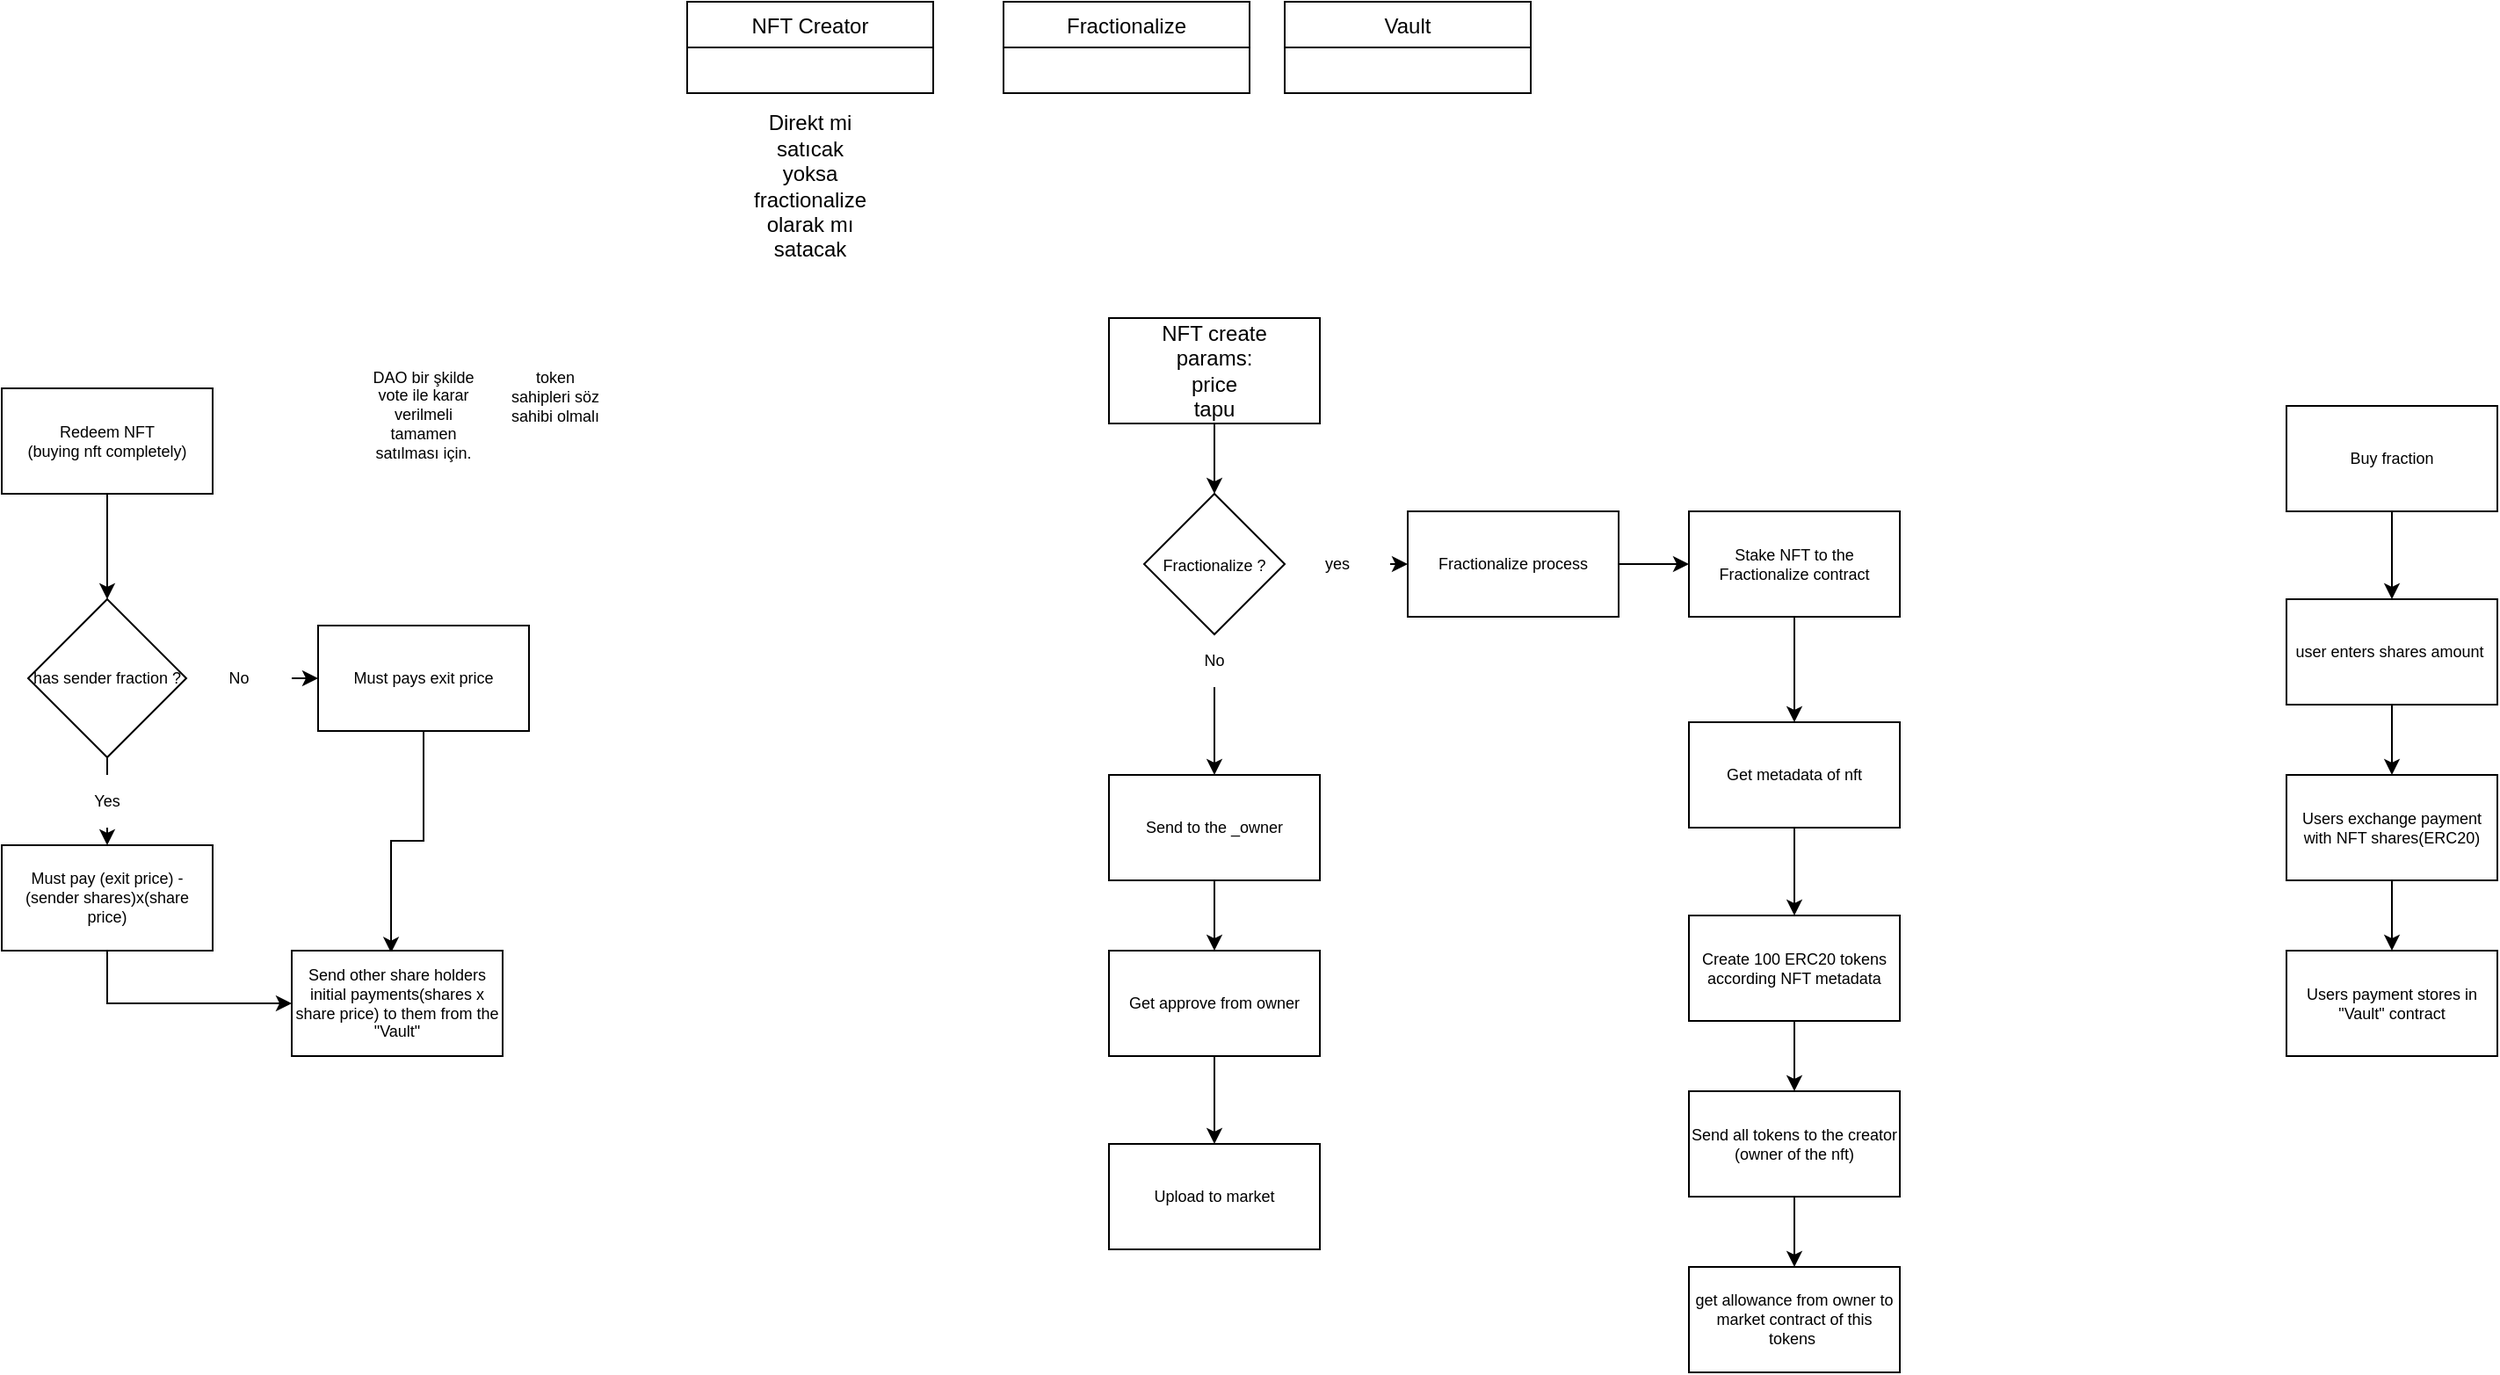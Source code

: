 <mxfile version="19.0.3" type="device"><diagram id="C5RBs43oDa-KdzZeNtuy" name="Page-1"><mxGraphModel dx="1921" dy="606" grid="1" gridSize="10" guides="1" tooltips="1" connect="1" arrows="1" fold="1" page="1" pageScale="1" pageWidth="827" pageHeight="1169" math="0" shadow="0"><root><mxCell id="WIyWlLk6GJQsqaUBKTNV-0"/><mxCell id="WIyWlLk6GJQsqaUBKTNV-1" parent="WIyWlLk6GJQsqaUBKTNV-0"/><mxCell id="25EPQkalFcNLFDDrqyi4-0" value="NFT Creator" style="swimlane;fontStyle=0;childLayout=stackLayout;horizontal=1;startSize=26;fillColor=none;horizontalStack=0;resizeParent=1;resizeParentMax=0;resizeLast=0;collapsible=1;marginBottom=0;" vertex="1" parent="WIyWlLk6GJQsqaUBKTNV-1"><mxGeometry x="10" width="140" height="52" as="geometry"/></mxCell><mxCell id="25EPQkalFcNLFDDrqyi4-4" value="Fractionalize" style="swimlane;fontStyle=0;childLayout=stackLayout;horizontal=1;startSize=26;fillColor=none;horizontalStack=0;resizeParent=1;resizeParentMax=0;resizeLast=0;collapsible=1;marginBottom=0;" vertex="1" parent="WIyWlLk6GJQsqaUBKTNV-1"><mxGeometry x="190" width="140" height="52" as="geometry"/></mxCell><mxCell id="25EPQkalFcNLFDDrqyi4-8" value="Vault" style="swimlane;fontStyle=0;childLayout=stackLayout;horizontal=1;startSize=26;fillColor=none;horizontalStack=0;resizeParent=1;resizeParentMax=0;resizeLast=0;collapsible=1;marginBottom=0;" vertex="1" parent="WIyWlLk6GJQsqaUBKTNV-1"><mxGeometry x="350" width="140" height="52" as="geometry"/></mxCell><mxCell id="25EPQkalFcNLFDDrqyi4-12" value="Direkt mi satıcak&lt;br&gt;yoksa fractionalize olarak mı satacak" style="text;html=1;strokeColor=none;fillColor=none;align=center;verticalAlign=middle;whiteSpace=wrap;rounded=0;" vertex="1" parent="WIyWlLk6GJQsqaUBKTNV-1"><mxGeometry x="50" y="90" width="60" height="30" as="geometry"/></mxCell><mxCell id="25EPQkalFcNLFDDrqyi4-26" style="edgeStyle=orthogonalEdgeStyle;rounded=0;orthogonalLoop=1;jettySize=auto;html=1;exitX=0.5;exitY=1;exitDx=0;exitDy=0;entryX=0.5;entryY=0;entryDx=0;entryDy=0;fontSize=9;" edge="1" parent="WIyWlLk6GJQsqaUBKTNV-1" source="25EPQkalFcNLFDDrqyi4-13" target="25EPQkalFcNLFDDrqyi4-16"><mxGeometry relative="1" as="geometry"/></mxCell><mxCell id="25EPQkalFcNLFDDrqyi4-13" value="NFT create&lt;br&gt;params:&lt;br&gt;price&lt;br&gt;tapu" style="rounded=0;whiteSpace=wrap;html=1;" vertex="1" parent="WIyWlLk6GJQsqaUBKTNV-1"><mxGeometry x="250" y="180" width="120" height="60" as="geometry"/></mxCell><mxCell id="25EPQkalFcNLFDDrqyi4-20" style="edgeStyle=orthogonalEdgeStyle;rounded=0;orthogonalLoop=1;jettySize=auto;html=1;exitX=0.5;exitY=1;exitDx=0;exitDy=0;entryX=0.5;entryY=0;entryDx=0;entryDy=0;fontSize=9;startArrow=none;" edge="1" parent="WIyWlLk6GJQsqaUBKTNV-1" source="25EPQkalFcNLFDDrqyi4-21" target="25EPQkalFcNLFDDrqyi4-18"><mxGeometry relative="1" as="geometry"/></mxCell><mxCell id="25EPQkalFcNLFDDrqyi4-22" style="edgeStyle=orthogonalEdgeStyle;rounded=0;orthogonalLoop=1;jettySize=auto;html=1;exitX=1;exitY=0.5;exitDx=0;exitDy=0;entryX=0;entryY=0.5;entryDx=0;entryDy=0;fontSize=9;startArrow=none;" edge="1" parent="WIyWlLk6GJQsqaUBKTNV-1" source="25EPQkalFcNLFDDrqyi4-23" target="25EPQkalFcNLFDDrqyi4-17"><mxGeometry relative="1" as="geometry"/></mxCell><mxCell id="25EPQkalFcNLFDDrqyi4-16" value="&lt;font style=&quot;font-size: 9px;&quot;&gt;Fractionalize ?&lt;br&gt;&lt;/font&gt;" style="rhombus;whiteSpace=wrap;html=1;" vertex="1" parent="WIyWlLk6GJQsqaUBKTNV-1"><mxGeometry x="270" y="280" width="80" height="80" as="geometry"/></mxCell><mxCell id="25EPQkalFcNLFDDrqyi4-28" style="edgeStyle=orthogonalEdgeStyle;rounded=0;orthogonalLoop=1;jettySize=auto;html=1;exitX=1;exitY=0.5;exitDx=0;exitDy=0;entryX=0;entryY=0.5;entryDx=0;entryDy=0;fontSize=9;" edge="1" parent="WIyWlLk6GJQsqaUBKTNV-1" source="25EPQkalFcNLFDDrqyi4-17" target="25EPQkalFcNLFDDrqyi4-27"><mxGeometry relative="1" as="geometry"/></mxCell><mxCell id="25EPQkalFcNLFDDrqyi4-17" value="Fractionalize process&lt;br&gt;" style="rounded=0;whiteSpace=wrap;html=1;fontSize=9;" vertex="1" parent="WIyWlLk6GJQsqaUBKTNV-1"><mxGeometry x="420" y="290" width="120" height="60" as="geometry"/></mxCell><mxCell id="25EPQkalFcNLFDDrqyi4-34" style="edgeStyle=orthogonalEdgeStyle;rounded=0;orthogonalLoop=1;jettySize=auto;html=1;exitX=0.5;exitY=1;exitDx=0;exitDy=0;entryX=0.5;entryY=0;entryDx=0;entryDy=0;fontSize=9;" edge="1" parent="WIyWlLk6GJQsqaUBKTNV-1" source="25EPQkalFcNLFDDrqyi4-18" target="25EPQkalFcNLFDDrqyi4-32"><mxGeometry relative="1" as="geometry"/></mxCell><mxCell id="25EPQkalFcNLFDDrqyi4-18" value="Send to the _owner" style="rounded=0;whiteSpace=wrap;html=1;fontSize=9;" vertex="1" parent="WIyWlLk6GJQsqaUBKTNV-1"><mxGeometry x="250" y="440" width="120" height="60" as="geometry"/></mxCell><mxCell id="25EPQkalFcNLFDDrqyi4-23" value="yes&lt;br&gt;" style="text;html=1;strokeColor=none;fillColor=none;align=center;verticalAlign=middle;whiteSpace=wrap;rounded=0;fontSize=9;" vertex="1" parent="WIyWlLk6GJQsqaUBKTNV-1"><mxGeometry x="350" y="305" width="60" height="30" as="geometry"/></mxCell><mxCell id="25EPQkalFcNLFDDrqyi4-24" value="" style="edgeStyle=orthogonalEdgeStyle;rounded=0;orthogonalLoop=1;jettySize=auto;html=1;exitX=1;exitY=0.5;exitDx=0;exitDy=0;entryX=0;entryY=0.5;entryDx=0;entryDy=0;fontSize=9;endArrow=none;" edge="1" parent="WIyWlLk6GJQsqaUBKTNV-1" source="25EPQkalFcNLFDDrqyi4-16" target="25EPQkalFcNLFDDrqyi4-23"><mxGeometry relative="1" as="geometry"><mxPoint x="350" y="320" as="sourcePoint"/><mxPoint x="420" y="320" as="targetPoint"/></mxGeometry></mxCell><mxCell id="25EPQkalFcNLFDDrqyi4-21" value="No" style="text;html=1;strokeColor=none;fillColor=none;align=center;verticalAlign=middle;whiteSpace=wrap;rounded=0;fontSize=9;" vertex="1" parent="WIyWlLk6GJQsqaUBKTNV-1"><mxGeometry x="280" y="360" width="60" height="30" as="geometry"/></mxCell><mxCell id="25EPQkalFcNLFDDrqyi4-25" value="" style="edgeStyle=orthogonalEdgeStyle;rounded=0;orthogonalLoop=1;jettySize=auto;html=1;exitX=0.5;exitY=1;exitDx=0;exitDy=0;entryX=0.5;entryY=0;entryDx=0;entryDy=0;fontSize=9;endArrow=none;" edge="1" parent="WIyWlLk6GJQsqaUBKTNV-1" source="25EPQkalFcNLFDDrqyi4-16" target="25EPQkalFcNLFDDrqyi4-21"><mxGeometry relative="1" as="geometry"><mxPoint x="310" y="360" as="sourcePoint"/><mxPoint x="310" y="400" as="targetPoint"/></mxGeometry></mxCell><mxCell id="25EPQkalFcNLFDDrqyi4-31" style="edgeStyle=orthogonalEdgeStyle;rounded=0;orthogonalLoop=1;jettySize=auto;html=1;exitX=0.5;exitY=1;exitDx=0;exitDy=0;entryX=0.5;entryY=0;entryDx=0;entryDy=0;fontSize=9;" edge="1" parent="WIyWlLk6GJQsqaUBKTNV-1" source="25EPQkalFcNLFDDrqyi4-27" target="25EPQkalFcNLFDDrqyi4-30"><mxGeometry relative="1" as="geometry"/></mxCell><mxCell id="25EPQkalFcNLFDDrqyi4-27" value="Stake NFT to the Fractionalize contract" style="rounded=0;whiteSpace=wrap;html=1;fontSize=9;" vertex="1" parent="WIyWlLk6GJQsqaUBKTNV-1"><mxGeometry x="580" y="290" width="120" height="60" as="geometry"/></mxCell><mxCell id="25EPQkalFcNLFDDrqyi4-37" style="edgeStyle=orthogonalEdgeStyle;rounded=0;orthogonalLoop=1;jettySize=auto;html=1;exitX=0.5;exitY=1;exitDx=0;exitDy=0;entryX=0.5;entryY=0;entryDx=0;entryDy=0;fontSize=9;" edge="1" parent="WIyWlLk6GJQsqaUBKTNV-1" source="25EPQkalFcNLFDDrqyi4-30" target="25EPQkalFcNLFDDrqyi4-36"><mxGeometry relative="1" as="geometry"/></mxCell><mxCell id="25EPQkalFcNLFDDrqyi4-30" value="Get metadata of nft" style="rounded=0;whiteSpace=wrap;html=1;fontSize=9;" vertex="1" parent="WIyWlLk6GJQsqaUBKTNV-1"><mxGeometry x="580" y="410" width="120" height="60" as="geometry"/></mxCell><mxCell id="25EPQkalFcNLFDDrqyi4-35" style="edgeStyle=orthogonalEdgeStyle;rounded=0;orthogonalLoop=1;jettySize=auto;html=1;exitX=0.5;exitY=1;exitDx=0;exitDy=0;entryX=0.5;entryY=0;entryDx=0;entryDy=0;fontSize=9;" edge="1" parent="WIyWlLk6GJQsqaUBKTNV-1" source="25EPQkalFcNLFDDrqyi4-32" target="25EPQkalFcNLFDDrqyi4-33"><mxGeometry relative="1" as="geometry"/></mxCell><mxCell id="25EPQkalFcNLFDDrqyi4-32" value="Get approve from owner&lt;span style=&quot;color: rgba(0, 0, 0, 0); font-family: monospace; font-size: 0px; text-align: start;&quot;&gt;%3CmxGraphModel%3E%3Croot%3E%3CmxCell%20id%3D%220%22%2F%3E%3CmxCell%20id%3D%221%22%20parent%3D%220%22%2F%3E%3CmxCell%20id%3D%222%22%20value%3D%22Upload%20to%20market%22%20style%3D%22rounded%3D0%3BwhiteSpace%3Dwrap%3Bhtml%3D1%3BfontSize%3D9%3B%22%20vertex%3D%221%22%20parent%3D%221%22%3E%3CmxGeometry%20x%3D%22250%22%20y%3D%22440%22%20width%3D%22120%22%20height%3D%2260%22%20as%3D%22geometry%22%2F%3E%3C%2FmxCell%3E%3C%2Froot%3E%3C%2FmxGraphModel%3E&lt;/span&gt;" style="rounded=0;whiteSpace=wrap;html=1;fontSize=9;" vertex="1" parent="WIyWlLk6GJQsqaUBKTNV-1"><mxGeometry x="250" y="540" width="120" height="60" as="geometry"/></mxCell><mxCell id="25EPQkalFcNLFDDrqyi4-33" value="Upload to market" style="rounded=0;whiteSpace=wrap;html=1;fontSize=9;" vertex="1" parent="WIyWlLk6GJQsqaUBKTNV-1"><mxGeometry x="250" y="650" width="120" height="60" as="geometry"/></mxCell><mxCell id="25EPQkalFcNLFDDrqyi4-69" style="edgeStyle=orthogonalEdgeStyle;rounded=0;orthogonalLoop=1;jettySize=auto;html=1;exitX=0.5;exitY=1;exitDx=0;exitDy=0;entryX=0.5;entryY=0;entryDx=0;entryDy=0;fontSize=9;" edge="1" parent="WIyWlLk6GJQsqaUBKTNV-1" source="25EPQkalFcNLFDDrqyi4-36" target="25EPQkalFcNLFDDrqyi4-68"><mxGeometry relative="1" as="geometry"/></mxCell><mxCell id="25EPQkalFcNLFDDrqyi4-36" value="&lt;span style=&quot;&quot;&gt;Create 100 ERC20 tokens&lt;/span&gt;&lt;br style=&quot;&quot;&gt;&lt;span style=&quot;&quot;&gt;according NFT metadata&lt;/span&gt;" style="rounded=0;whiteSpace=wrap;html=1;fontSize=9;" vertex="1" parent="WIyWlLk6GJQsqaUBKTNV-1"><mxGeometry x="580" y="520" width="120" height="60" as="geometry"/></mxCell><mxCell id="25EPQkalFcNLFDDrqyi4-42" style="edgeStyle=orthogonalEdgeStyle;rounded=0;orthogonalLoop=1;jettySize=auto;html=1;exitX=0.5;exitY=1;exitDx=0;exitDy=0;fontSize=9;" edge="1" parent="WIyWlLk6GJQsqaUBKTNV-1" source="25EPQkalFcNLFDDrqyi4-40"><mxGeometry relative="1" as="geometry"><mxPoint x="-320" y="340" as="targetPoint"/></mxGeometry></mxCell><mxCell id="25EPQkalFcNLFDDrqyi4-40" value="Redeem NFT&lt;br&gt;(buying nft completely)" style="rounded=0;whiteSpace=wrap;html=1;fontSize=9;" vertex="1" parent="WIyWlLk6GJQsqaUBKTNV-1"><mxGeometry x="-380" y="220" width="120" height="60" as="geometry"/></mxCell><mxCell id="25EPQkalFcNLFDDrqyi4-46" style="edgeStyle=orthogonalEdgeStyle;rounded=0;orthogonalLoop=1;jettySize=auto;html=1;exitX=1;exitY=0.5;exitDx=0;exitDy=0;entryX=0;entryY=0.5;entryDx=0;entryDy=0;fontSize=9;startArrow=none;" edge="1" parent="WIyWlLk6GJQsqaUBKTNV-1" source="25EPQkalFcNLFDDrqyi4-49" target="25EPQkalFcNLFDDrqyi4-45"><mxGeometry relative="1" as="geometry"/></mxCell><mxCell id="25EPQkalFcNLFDDrqyi4-48" style="edgeStyle=orthogonalEdgeStyle;rounded=0;orthogonalLoop=1;jettySize=auto;html=1;exitX=0.5;exitY=1;exitDx=0;exitDy=0;entryX=0.5;entryY=0;entryDx=0;entryDy=0;fontSize=9;startArrow=none;" edge="1" parent="WIyWlLk6GJQsqaUBKTNV-1" source="25EPQkalFcNLFDDrqyi4-50" target="25EPQkalFcNLFDDrqyi4-47"><mxGeometry relative="1" as="geometry"/></mxCell><mxCell id="25EPQkalFcNLFDDrqyi4-44" value="has sender fraction ?" style="rhombus;whiteSpace=wrap;html=1;fontSize=9;" vertex="1" parent="WIyWlLk6GJQsqaUBKTNV-1"><mxGeometry x="-365" y="340" width="90" height="90" as="geometry"/></mxCell><mxCell id="25EPQkalFcNLFDDrqyi4-54" style="edgeStyle=orthogonalEdgeStyle;rounded=0;orthogonalLoop=1;jettySize=auto;html=1;exitX=0.5;exitY=1;exitDx=0;exitDy=0;entryX=0.471;entryY=0.021;entryDx=0;entryDy=0;entryPerimeter=0;fontSize=9;" edge="1" parent="WIyWlLk6GJQsqaUBKTNV-1" source="25EPQkalFcNLFDDrqyi4-45" target="25EPQkalFcNLFDDrqyi4-53"><mxGeometry relative="1" as="geometry"/></mxCell><mxCell id="25EPQkalFcNLFDDrqyi4-45" value="Must pays exit price" style="rounded=0;whiteSpace=wrap;html=1;fontSize=9;" vertex="1" parent="WIyWlLk6GJQsqaUBKTNV-1"><mxGeometry x="-200" y="355" width="120" height="60" as="geometry"/></mxCell><mxCell id="25EPQkalFcNLFDDrqyi4-55" style="edgeStyle=orthogonalEdgeStyle;rounded=0;orthogonalLoop=1;jettySize=auto;html=1;exitX=0.5;exitY=1;exitDx=0;exitDy=0;entryX=0;entryY=0.5;entryDx=0;entryDy=0;fontSize=9;" edge="1" parent="WIyWlLk6GJQsqaUBKTNV-1" source="25EPQkalFcNLFDDrqyi4-47" target="25EPQkalFcNLFDDrqyi4-53"><mxGeometry relative="1" as="geometry"/></mxCell><mxCell id="25EPQkalFcNLFDDrqyi4-47" value="Must pay (exit price) - (sender shares)x(share price)" style="rounded=0;whiteSpace=wrap;html=1;fontSize=9;" vertex="1" parent="WIyWlLk6GJQsqaUBKTNV-1"><mxGeometry x="-380" y="480" width="120" height="60" as="geometry"/></mxCell><mxCell id="25EPQkalFcNLFDDrqyi4-50" value="Yes&lt;br&gt;" style="text;html=1;strokeColor=none;fillColor=none;align=center;verticalAlign=middle;whiteSpace=wrap;rounded=0;fontSize=9;" vertex="1" parent="WIyWlLk6GJQsqaUBKTNV-1"><mxGeometry x="-350" y="440" width="60" height="30" as="geometry"/></mxCell><mxCell id="25EPQkalFcNLFDDrqyi4-51" value="" style="edgeStyle=orthogonalEdgeStyle;rounded=0;orthogonalLoop=1;jettySize=auto;html=1;exitX=0.5;exitY=1;exitDx=0;exitDy=0;entryX=0.5;entryY=0;entryDx=0;entryDy=0;fontSize=9;endArrow=none;" edge="1" parent="WIyWlLk6GJQsqaUBKTNV-1" source="25EPQkalFcNLFDDrqyi4-44" target="25EPQkalFcNLFDDrqyi4-50"><mxGeometry relative="1" as="geometry"><mxPoint x="-320" y="430.0" as="sourcePoint"/><mxPoint x="-320" y="480" as="targetPoint"/></mxGeometry></mxCell><mxCell id="25EPQkalFcNLFDDrqyi4-49" value="No" style="text;html=1;strokeColor=none;fillColor=none;align=center;verticalAlign=middle;whiteSpace=wrap;rounded=0;fontSize=9;" vertex="1" parent="WIyWlLk6GJQsqaUBKTNV-1"><mxGeometry x="-275" y="370" width="60" height="30" as="geometry"/></mxCell><mxCell id="25EPQkalFcNLFDDrqyi4-52" value="" style="edgeStyle=orthogonalEdgeStyle;rounded=0;orthogonalLoop=1;jettySize=auto;html=1;exitX=1;exitY=0.5;exitDx=0;exitDy=0;entryX=0;entryY=0.5;entryDx=0;entryDy=0;fontSize=9;endArrow=none;" edge="1" parent="WIyWlLk6GJQsqaUBKTNV-1" source="25EPQkalFcNLFDDrqyi4-44" target="25EPQkalFcNLFDDrqyi4-49"><mxGeometry relative="1" as="geometry"><mxPoint x="-275" y="385" as="sourcePoint"/><mxPoint x="-210" y="385" as="targetPoint"/></mxGeometry></mxCell><mxCell id="25EPQkalFcNLFDDrqyi4-53" value="Send other share holders initial payments(shares x share price) to them from the &quot;Vault&quot;" style="rounded=0;whiteSpace=wrap;html=1;fontSize=9;" vertex="1" parent="WIyWlLk6GJQsqaUBKTNV-1"><mxGeometry x="-215" y="540" width="120" height="60" as="geometry"/></mxCell><mxCell id="25EPQkalFcNLFDDrqyi4-63" style="edgeStyle=orthogonalEdgeStyle;rounded=0;orthogonalLoop=1;jettySize=auto;html=1;exitX=0.5;exitY=1;exitDx=0;exitDy=0;fontSize=9;" edge="1" parent="WIyWlLk6GJQsqaUBKTNV-1" source="25EPQkalFcNLFDDrqyi4-56"><mxGeometry relative="1" as="geometry"><mxPoint x="980" y="340" as="targetPoint"/></mxGeometry></mxCell><mxCell id="25EPQkalFcNLFDDrqyi4-56" value="Buy fraction" style="rounded=0;whiteSpace=wrap;html=1;fontSize=9;" vertex="1" parent="WIyWlLk6GJQsqaUBKTNV-1"><mxGeometry x="920" y="230" width="120" height="60" as="geometry"/></mxCell><mxCell id="25EPQkalFcNLFDDrqyi4-65" style="edgeStyle=orthogonalEdgeStyle;rounded=0;orthogonalLoop=1;jettySize=auto;html=1;exitX=0.5;exitY=1;exitDx=0;exitDy=0;entryX=0.5;entryY=0;entryDx=0;entryDy=0;fontSize=9;" edge="1" parent="WIyWlLk6GJQsqaUBKTNV-1" source="25EPQkalFcNLFDDrqyi4-58" target="25EPQkalFcNLFDDrqyi4-64"><mxGeometry relative="1" as="geometry"/></mxCell><mxCell id="25EPQkalFcNLFDDrqyi4-58" value="user enters shares amount&amp;nbsp;" style="rounded=0;whiteSpace=wrap;html=1;fontSize=9;" vertex="1" parent="WIyWlLk6GJQsqaUBKTNV-1"><mxGeometry x="920" y="340" width="120" height="60" as="geometry"/></mxCell><mxCell id="25EPQkalFcNLFDDrqyi4-67" style="edgeStyle=orthogonalEdgeStyle;rounded=0;orthogonalLoop=1;jettySize=auto;html=1;exitX=0.5;exitY=1;exitDx=0;exitDy=0;entryX=0.5;entryY=0;entryDx=0;entryDy=0;fontSize=9;" edge="1" parent="WIyWlLk6GJQsqaUBKTNV-1" source="25EPQkalFcNLFDDrqyi4-64" target="25EPQkalFcNLFDDrqyi4-66"><mxGeometry relative="1" as="geometry"/></mxCell><mxCell id="25EPQkalFcNLFDDrqyi4-64" value="Users exchange payment with NFT shares(ERC20)" style="rounded=0;whiteSpace=wrap;html=1;fontSize=9;" vertex="1" parent="WIyWlLk6GJQsqaUBKTNV-1"><mxGeometry x="920" y="440" width="120" height="60" as="geometry"/></mxCell><mxCell id="25EPQkalFcNLFDDrqyi4-66" value="Users payment stores in &quot;Vault&quot; contract" style="rounded=0;whiteSpace=wrap;html=1;fontSize=9;" vertex="1" parent="WIyWlLk6GJQsqaUBKTNV-1"><mxGeometry x="920" y="540" width="120" height="60" as="geometry"/></mxCell><mxCell id="25EPQkalFcNLFDDrqyi4-73" style="edgeStyle=orthogonalEdgeStyle;rounded=0;orthogonalLoop=1;jettySize=auto;html=1;exitX=0.5;exitY=1;exitDx=0;exitDy=0;entryX=0.5;entryY=0;entryDx=0;entryDy=0;fontSize=9;" edge="1" parent="WIyWlLk6GJQsqaUBKTNV-1" source="25EPQkalFcNLFDDrqyi4-68" target="25EPQkalFcNLFDDrqyi4-72"><mxGeometry relative="1" as="geometry"/></mxCell><mxCell id="25EPQkalFcNLFDDrqyi4-68" value="Send all tokens to the creator (owner of the nft)" style="rounded=0;whiteSpace=wrap;html=1;fontSize=9;" vertex="1" parent="WIyWlLk6GJQsqaUBKTNV-1"><mxGeometry x="580" y="620" width="120" height="60" as="geometry"/></mxCell><mxCell id="25EPQkalFcNLFDDrqyi4-72" value="get allowance from owner to market contract of this tokens&amp;nbsp;" style="rounded=0;whiteSpace=wrap;html=1;fontSize=9;" vertex="1" parent="WIyWlLk6GJQsqaUBKTNV-1"><mxGeometry x="580" y="720" width="120" height="60" as="geometry"/></mxCell><mxCell id="25EPQkalFcNLFDDrqyi4-74" value="DAO bir şkilde vote ile karar verilmeli tamamen satılması için." style="text;html=1;strokeColor=none;fillColor=none;align=center;verticalAlign=middle;whiteSpace=wrap;rounded=0;fontSize=9;" vertex="1" parent="WIyWlLk6GJQsqaUBKTNV-1"><mxGeometry x="-170" y="220" width="60" height="30" as="geometry"/></mxCell><mxCell id="25EPQkalFcNLFDDrqyi4-75" value="token sahipleri söz sahibi olmalı" style="text;html=1;strokeColor=none;fillColor=none;align=center;verticalAlign=middle;whiteSpace=wrap;rounded=0;fontSize=9;" vertex="1" parent="WIyWlLk6GJQsqaUBKTNV-1"><mxGeometry x="-95" y="210" width="60" height="30" as="geometry"/></mxCell></root></mxGraphModel></diagram></mxfile>